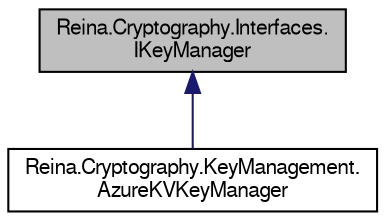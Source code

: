 digraph "Reina.Cryptography.Interfaces.IKeyManager"
{
 // LATEX_PDF_SIZE
  edge [fontname="FreeSans",fontsize="10",labelfontname="FreeSans",labelfontsize="10"];
  node [fontname="FreeSans",fontsize="10",shape=record];
  Node1 [label="Reina.Cryptography.Interfaces.\lIKeyManager",height=0.2,width=0.4,color="black", fillcolor="grey75", style="filled", fontcolor="black",tooltip="Defines the contract for key management services responsible for providing encryption keys."];
  Node1 -> Node2 [dir="back",color="midnightblue",fontsize="10",style="solid",fontname="FreeSans"];
  Node2 [label="Reina.Cryptography.KeyManagement.\lAzureKVKeyManager",height=0.2,width=0.4,color="black", fillcolor="white", style="filled",URL="$class_reina_1_1_cryptography_1_1_key_management_1_1_azure_k_v_key_manager.html",tooltip="Manages 256-bit cryptographic keys by interfacing with Azure Key Vault, providing secure storage and ..."];
}
